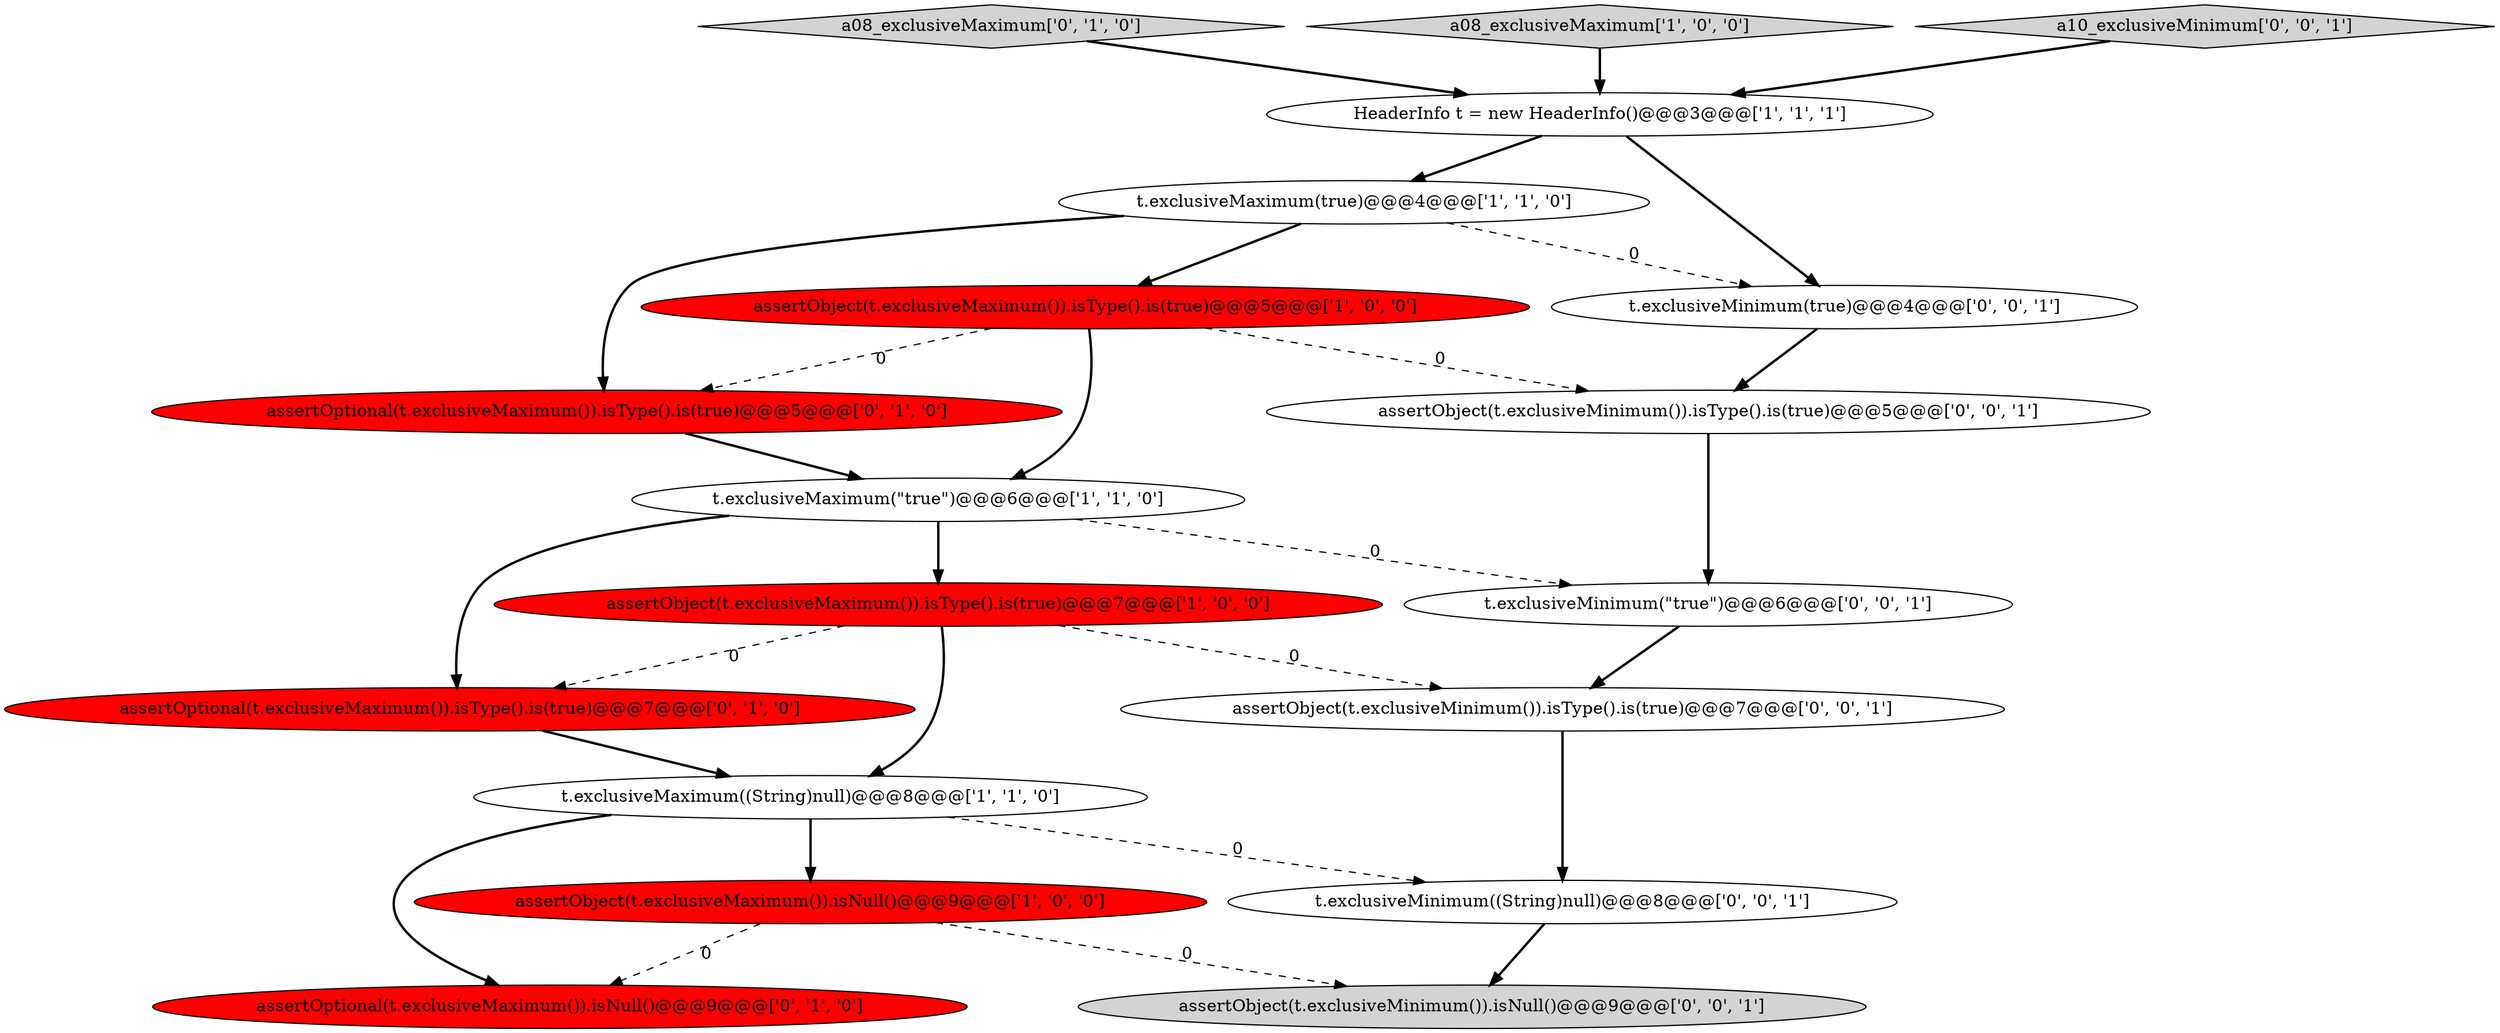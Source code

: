 digraph {
5 [style = filled, label = "assertObject(t.exclusiveMaximum()).isNull()@@@9@@@['1', '0', '0']", fillcolor = red, shape = ellipse image = "AAA1AAABBB1BBB"];
13 [style = filled, label = "t.exclusiveMinimum(\"true\")@@@6@@@['0', '0', '1']", fillcolor = white, shape = ellipse image = "AAA0AAABBB3BBB"];
6 [style = filled, label = "assertObject(t.exclusiveMaximum()).isType().is(true)@@@5@@@['1', '0', '0']", fillcolor = red, shape = ellipse image = "AAA1AAABBB1BBB"];
11 [style = filled, label = "a08_exclusiveMaximum['0', '1', '0']", fillcolor = lightgray, shape = diamond image = "AAA0AAABBB2BBB"];
15 [style = filled, label = "assertObject(t.exclusiveMinimum()).isType().is(true)@@@5@@@['0', '0', '1']", fillcolor = white, shape = ellipse image = "AAA0AAABBB3BBB"];
2 [style = filled, label = "assertObject(t.exclusiveMaximum()).isType().is(true)@@@7@@@['1', '0', '0']", fillcolor = red, shape = ellipse image = "AAA1AAABBB1BBB"];
3 [style = filled, label = "t.exclusiveMaximum((String)null)@@@8@@@['1', '1', '0']", fillcolor = white, shape = ellipse image = "AAA0AAABBB1BBB"];
7 [style = filled, label = "a08_exclusiveMaximum['1', '0', '0']", fillcolor = lightgray, shape = diamond image = "AAA0AAABBB1BBB"];
16 [style = filled, label = "assertObject(t.exclusiveMinimum()).isType().is(true)@@@7@@@['0', '0', '1']", fillcolor = white, shape = ellipse image = "AAA0AAABBB3BBB"];
1 [style = filled, label = "HeaderInfo t = new HeaderInfo()@@@3@@@['1', '1', '1']", fillcolor = white, shape = ellipse image = "AAA0AAABBB1BBB"];
4 [style = filled, label = "t.exclusiveMaximum(\"true\")@@@6@@@['1', '1', '0']", fillcolor = white, shape = ellipse image = "AAA0AAABBB1BBB"];
10 [style = filled, label = "assertOptional(t.exclusiveMaximum()).isType().is(true)@@@7@@@['0', '1', '0']", fillcolor = red, shape = ellipse image = "AAA1AAABBB2BBB"];
8 [style = filled, label = "assertOptional(t.exclusiveMaximum()).isType().is(true)@@@5@@@['0', '1', '0']", fillcolor = red, shape = ellipse image = "AAA1AAABBB2BBB"];
9 [style = filled, label = "assertOptional(t.exclusiveMaximum()).isNull()@@@9@@@['0', '1', '0']", fillcolor = red, shape = ellipse image = "AAA1AAABBB2BBB"];
0 [style = filled, label = "t.exclusiveMaximum(true)@@@4@@@['1', '1', '0']", fillcolor = white, shape = ellipse image = "AAA0AAABBB1BBB"];
14 [style = filled, label = "a10_exclusiveMinimum['0', '0', '1']", fillcolor = lightgray, shape = diamond image = "AAA0AAABBB3BBB"];
12 [style = filled, label = "assertObject(t.exclusiveMinimum()).isNull()@@@9@@@['0', '0', '1']", fillcolor = lightgray, shape = ellipse image = "AAA0AAABBB3BBB"];
18 [style = filled, label = "t.exclusiveMinimum((String)null)@@@8@@@['0', '0', '1']", fillcolor = white, shape = ellipse image = "AAA0AAABBB3BBB"];
17 [style = filled, label = "t.exclusiveMinimum(true)@@@4@@@['0', '0', '1']", fillcolor = white, shape = ellipse image = "AAA0AAABBB3BBB"];
4->10 [style = bold, label=""];
6->8 [style = dashed, label="0"];
15->13 [style = bold, label=""];
16->18 [style = bold, label=""];
7->1 [style = bold, label=""];
5->12 [style = dashed, label="0"];
0->6 [style = bold, label=""];
11->1 [style = bold, label=""];
3->18 [style = dashed, label="0"];
2->3 [style = bold, label=""];
18->12 [style = bold, label=""];
10->3 [style = bold, label=""];
5->9 [style = dashed, label="0"];
1->0 [style = bold, label=""];
4->2 [style = bold, label=""];
0->17 [style = dashed, label="0"];
13->16 [style = bold, label=""];
14->1 [style = bold, label=""];
2->10 [style = dashed, label="0"];
1->17 [style = bold, label=""];
3->9 [style = bold, label=""];
6->4 [style = bold, label=""];
3->5 [style = bold, label=""];
6->15 [style = dashed, label="0"];
2->16 [style = dashed, label="0"];
0->8 [style = bold, label=""];
17->15 [style = bold, label=""];
8->4 [style = bold, label=""];
4->13 [style = dashed, label="0"];
}
